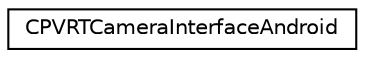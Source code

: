 digraph "Graphical Class Hierarchy"
{
  edge [fontname="Helvetica",fontsize="10",labelfontname="Helvetica",labelfontsize="10"];
  node [fontname="Helvetica",fontsize="10",shape=record];
  rankdir="LR";
  Node1 [label="CPVRTCameraInterfaceAndroid",height=0.2,width=0.4,color="black", fillcolor="white", style="filled",URL="$class_c_p_v_r_t_camera_interface_android.html"];
}

